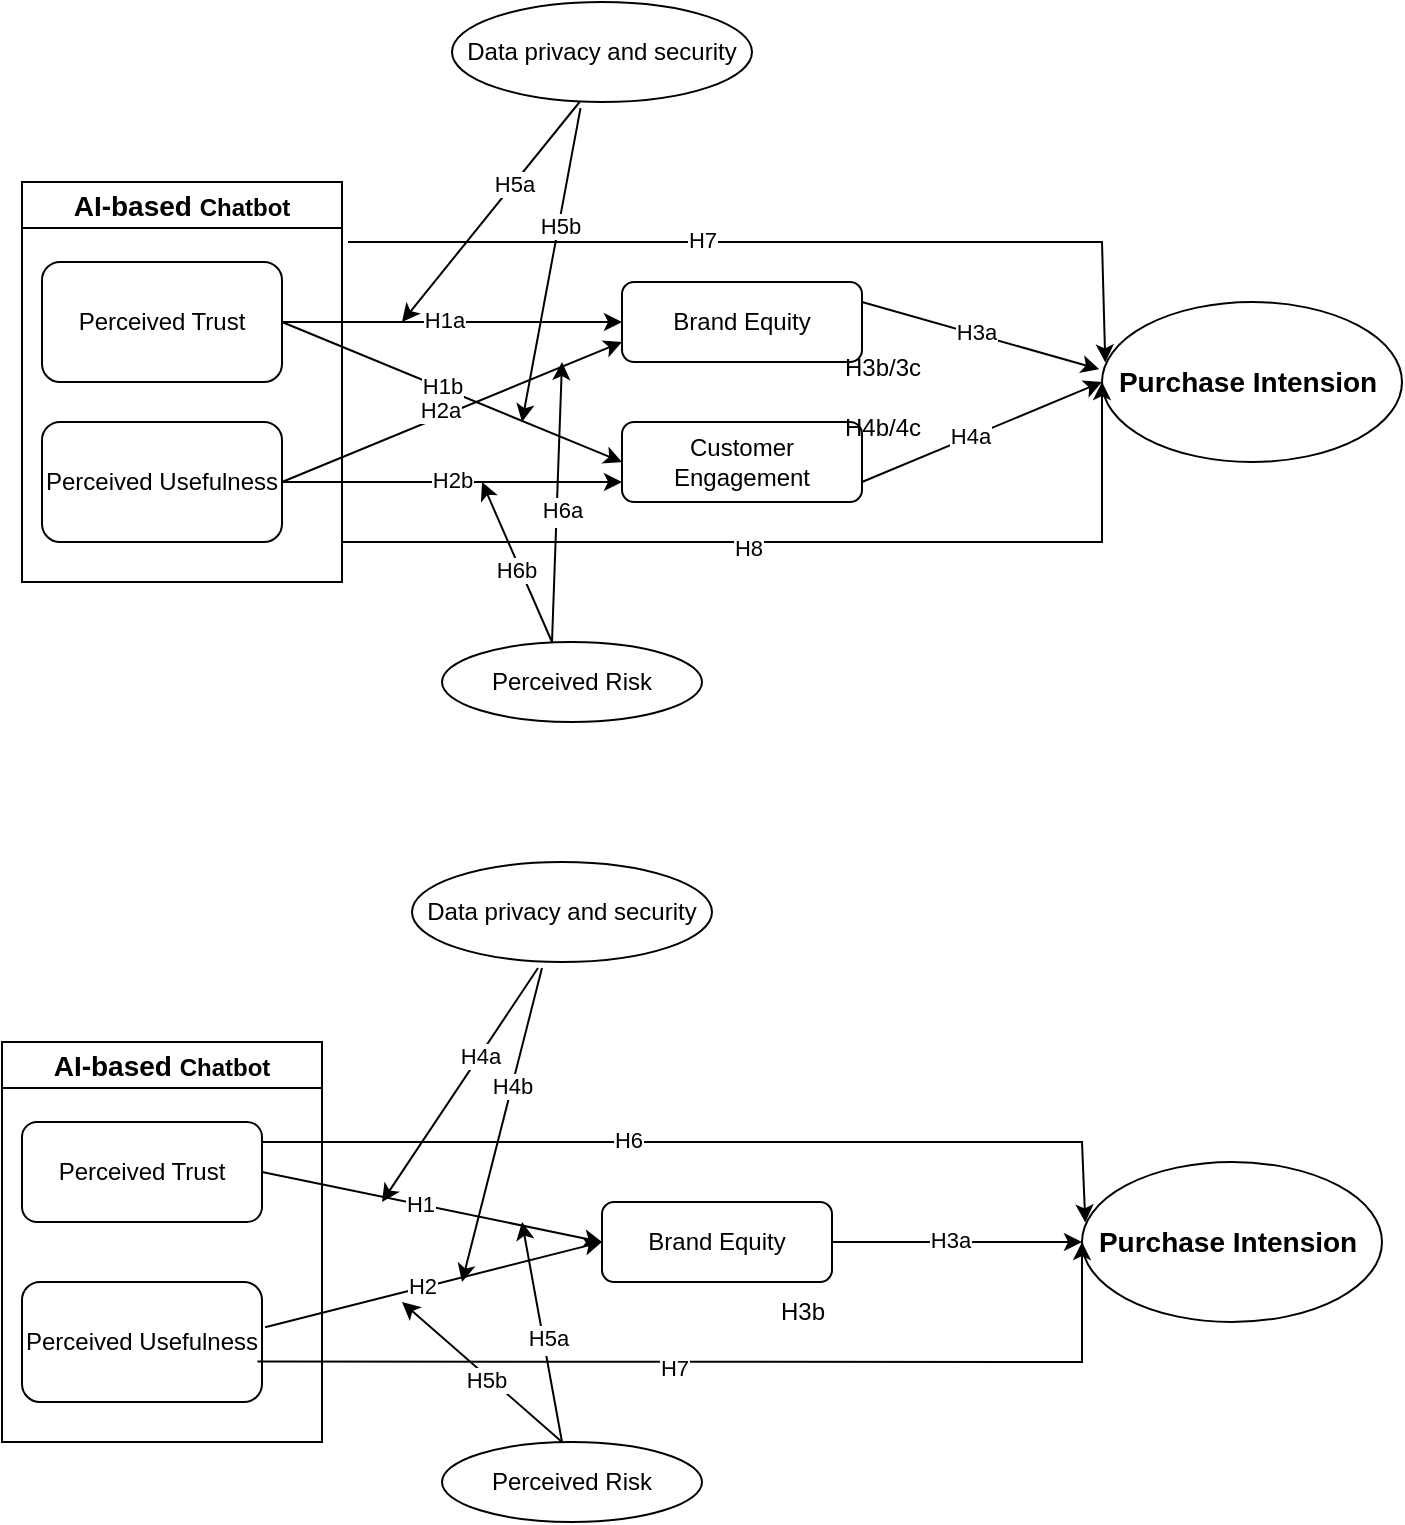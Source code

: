 <mxfile version="24.8.3">
  <diagram name="Page-1" id="FZs6Rt4ACzhvYpM6SBXu">
    <mxGraphModel dx="1224" dy="625" grid="1" gridSize="10" guides="1" tooltips="1" connect="1" arrows="1" fold="1" page="1" pageScale="1" pageWidth="850" pageHeight="1100" math="0" shadow="0">
      <root>
        <mxCell id="0" />
        <mxCell id="1" parent="0" />
        <mxCell id="X6JH5Qs2MuLJ38H26zWU-1" value="Perceived Trust" style="rounded=1;whiteSpace=wrap;html=1;" parent="1" vertex="1">
          <mxGeometry x="90" y="260" width="120" height="60" as="geometry" />
        </mxCell>
        <mxCell id="X6JH5Qs2MuLJ38H26zWU-3" value="&lt;b style=&quot;font-size: 14px;&quot;&gt;AI-based&amp;nbsp;&lt;/b&gt;Chatbot" style="swimlane;whiteSpace=wrap;html=1;" parent="1" vertex="1">
          <mxGeometry x="80" y="220" width="160" height="200" as="geometry" />
        </mxCell>
        <mxCell id="X6JH5Qs2MuLJ38H26zWU-2" value="Perceived Usefulness" style="rounded=1;whiteSpace=wrap;html=1;" parent="X6JH5Qs2MuLJ38H26zWU-3" vertex="1">
          <mxGeometry x="10" y="120" width="120" height="60" as="geometry" />
        </mxCell>
        <mxCell id="X6JH5Qs2MuLJ38H26zWU-4" value="Brand Equity" style="rounded=1;whiteSpace=wrap;html=1;" parent="1" vertex="1">
          <mxGeometry x="380" y="270" width="120" height="40" as="geometry" />
        </mxCell>
        <mxCell id="X6JH5Qs2MuLJ38H26zWU-5" value="Customer Engagement" style="rounded=1;whiteSpace=wrap;html=1;" parent="1" vertex="1">
          <mxGeometry x="380" y="340" width="120" height="40" as="geometry" />
        </mxCell>
        <mxCell id="X6JH5Qs2MuLJ38H26zWU-6" value="" style="endArrow=classic;html=1;rounded=0;exitX=1;exitY=0.5;exitDx=0;exitDy=0;" parent="1" source="X6JH5Qs2MuLJ38H26zWU-2" edge="1">
          <mxGeometry width="50" height="50" relative="1" as="geometry">
            <mxPoint x="240" y="320" as="sourcePoint" />
            <mxPoint x="380" y="300" as="targetPoint" />
          </mxGeometry>
        </mxCell>
        <mxCell id="X6JH5Qs2MuLJ38H26zWU-36" value="H" style="edgeLabel;html=1;align=center;verticalAlign=middle;resizable=0;points=[];" parent="X6JH5Qs2MuLJ38H26zWU-6" vertex="1" connectable="0">
          <mxGeometry x="-0.066" y="1" relative="1" as="geometry">
            <mxPoint as="offset" />
          </mxGeometry>
        </mxCell>
        <mxCell id="X6JH5Qs2MuLJ38H26zWU-37" value="H2a" style="edgeLabel;html=1;align=center;verticalAlign=middle;resizable=0;points=[];" parent="X6JH5Qs2MuLJ38H26zWU-6" vertex="1" connectable="0">
          <mxGeometry x="-0.064" y="3" relative="1" as="geometry">
            <mxPoint y="-1" as="offset" />
          </mxGeometry>
        </mxCell>
        <mxCell id="X6JH5Qs2MuLJ38H26zWU-7" value="" style="endArrow=classic;html=1;rounded=0;entryX=0;entryY=0.75;entryDx=0;entryDy=0;exitX=1;exitY=0.5;exitDx=0;exitDy=0;" parent="1" source="X6JH5Qs2MuLJ38H26zWU-2" target="X6JH5Qs2MuLJ38H26zWU-5" edge="1">
          <mxGeometry width="50" height="50" relative="1" as="geometry">
            <mxPoint x="240" y="320" as="sourcePoint" />
            <mxPoint x="370" y="280" as="targetPoint" />
          </mxGeometry>
        </mxCell>
        <mxCell id="X6JH5Qs2MuLJ38H26zWU-21" value="H2b" style="edgeLabel;html=1;align=center;verticalAlign=middle;resizable=0;points=[];" parent="X6JH5Qs2MuLJ38H26zWU-7" vertex="1" connectable="0">
          <mxGeometry x="-0.004" y="1" relative="1" as="geometry">
            <mxPoint as="offset" />
          </mxGeometry>
        </mxCell>
        <mxCell id="X6JH5Qs2MuLJ38H26zWU-8" value="&lt;font style=&quot;font-size: 14px;&quot;&gt;&lt;b&gt;Purchase Intension&amp;nbsp;&lt;/b&gt;&lt;/font&gt;" style="ellipse;whiteSpace=wrap;html=1;" parent="1" vertex="1">
          <mxGeometry x="620" y="280" width="150" height="80" as="geometry" />
        </mxCell>
        <mxCell id="X6JH5Qs2MuLJ38H26zWU-9" value="" style="endArrow=classic;html=1;rounded=0;entryX=-0.009;entryY=0.42;entryDx=0;entryDy=0;exitX=1;exitY=0.25;exitDx=0;exitDy=0;entryPerimeter=0;" parent="1" source="X6JH5Qs2MuLJ38H26zWU-4" target="X6JH5Qs2MuLJ38H26zWU-8" edge="1">
          <mxGeometry width="50" height="50" relative="1" as="geometry">
            <mxPoint x="480" y="270" as="sourcePoint" />
            <mxPoint x="530" y="220" as="targetPoint" />
          </mxGeometry>
        </mxCell>
        <mxCell id="X6JH5Qs2MuLJ38H26zWU-22" value="H3a" style="edgeLabel;html=1;align=center;verticalAlign=middle;resizable=0;points=[];" parent="X6JH5Qs2MuLJ38H26zWU-9" vertex="1" connectable="0">
          <mxGeometry x="-0.054" y="1" relative="1" as="geometry">
            <mxPoint as="offset" />
          </mxGeometry>
        </mxCell>
        <mxCell id="X6JH5Qs2MuLJ38H26zWU-10" value="" style="endArrow=classic;html=1;rounded=0;exitX=1;exitY=0.75;exitDx=0;exitDy=0;entryX=0;entryY=0.5;entryDx=0;entryDy=0;" parent="1" source="X6JH5Qs2MuLJ38H26zWU-5" target="X6JH5Qs2MuLJ38H26zWU-8" edge="1">
          <mxGeometry width="50" height="50" relative="1" as="geometry">
            <mxPoint x="490" y="280" as="sourcePoint" />
            <mxPoint x="650" y="278" as="targetPoint" />
          </mxGeometry>
        </mxCell>
        <mxCell id="X6JH5Qs2MuLJ38H26zWU-24" value="H4a" style="edgeLabel;html=1;align=center;verticalAlign=middle;resizable=0;points=[];" parent="X6JH5Qs2MuLJ38H26zWU-10" vertex="1" connectable="0">
          <mxGeometry x="-0.118" y="1" relative="1" as="geometry">
            <mxPoint x="1" as="offset" />
          </mxGeometry>
        </mxCell>
        <mxCell id="X6JH5Qs2MuLJ38H26zWU-17" value="" style="endArrow=classic;html=1;rounded=0;exitX=0.592;exitY=1;exitDx=0;exitDy=0;exitPerimeter=0;" parent="1" edge="1">
          <mxGeometry width="50" height="50" relative="1" as="geometry">
            <mxPoint x="358.8" y="180" as="sourcePoint" />
            <mxPoint x="270" y="290" as="targetPoint" />
          </mxGeometry>
        </mxCell>
        <mxCell id="X6JH5Qs2MuLJ38H26zWU-26" value="H5a" style="edgeLabel;html=1;align=center;verticalAlign=middle;resizable=0;points=[];" parent="X6JH5Qs2MuLJ38H26zWU-17" vertex="1" connectable="0">
          <mxGeometry x="-0.254" relative="1" as="geometry">
            <mxPoint as="offset" />
          </mxGeometry>
        </mxCell>
        <mxCell id="X6JH5Qs2MuLJ38H26zWU-19" value="" style="endArrow=classic;html=1;rounded=0;exitX=0.5;exitY=0;exitDx=0;exitDy=0;" parent="1" edge="1">
          <mxGeometry width="50" height="50" relative="1" as="geometry">
            <mxPoint x="345" y="450" as="sourcePoint" />
            <mxPoint x="310" y="370" as="targetPoint" />
          </mxGeometry>
        </mxCell>
        <mxCell id="X6JH5Qs2MuLJ38H26zWU-27" value="H6b" style="edgeLabel;html=1;align=center;verticalAlign=middle;resizable=0;points=[];" parent="X6JH5Qs2MuLJ38H26zWU-19" vertex="1" connectable="0">
          <mxGeometry x="-0.079" y="2" relative="1" as="geometry">
            <mxPoint as="offset" />
          </mxGeometry>
        </mxCell>
        <mxCell id="X6JH5Qs2MuLJ38H26zWU-28" value="" style="endArrow=classic;html=1;rounded=0;entryX=0;entryY=0.5;entryDx=0;entryDy=0;" parent="1" target="X6JH5Qs2MuLJ38H26zWU-8" edge="1">
          <mxGeometry width="50" height="50" relative="1" as="geometry">
            <mxPoint x="240" y="400" as="sourcePoint" />
            <mxPoint x="669.16" y="368.8" as="targetPoint" />
            <Array as="points">
              <mxPoint x="620" y="400" />
            </Array>
          </mxGeometry>
        </mxCell>
        <mxCell id="X6JH5Qs2MuLJ38H26zWU-31" value="H8" style="edgeLabel;html=1;align=center;verticalAlign=middle;resizable=0;points=[];" parent="X6JH5Qs2MuLJ38H26zWU-28" vertex="1" connectable="0">
          <mxGeometry x="-0.119" y="-3" relative="1" as="geometry">
            <mxPoint as="offset" />
          </mxGeometry>
        </mxCell>
        <mxCell id="X6JH5Qs2MuLJ38H26zWU-29" value="" style="endArrow=classic;html=1;rounded=0;entryX=0.011;entryY=0.378;entryDx=0;entryDy=0;entryPerimeter=0;" parent="1" target="X6JH5Qs2MuLJ38H26zWU-8" edge="1">
          <mxGeometry width="50" height="50" relative="1" as="geometry">
            <mxPoint x="243" y="250" as="sourcePoint" />
            <mxPoint x="679" y="389" as="targetPoint" />
            <Array as="points">
              <mxPoint x="620" y="250" />
            </Array>
          </mxGeometry>
        </mxCell>
        <mxCell id="X6JH5Qs2MuLJ38H26zWU-30" value="H7" style="edgeLabel;html=1;align=center;verticalAlign=middle;resizable=0;points=[];" parent="X6JH5Qs2MuLJ38H26zWU-29" vertex="1" connectable="0">
          <mxGeometry x="-0.168" y="-2" relative="1" as="geometry">
            <mxPoint x="-5" y="-3" as="offset" />
          </mxGeometry>
        </mxCell>
        <mxCell id="X6JH5Qs2MuLJ38H26zWU-33" value="" style="endArrow=classic;html=1;rounded=0;exitX=1;exitY=0.5;exitDx=0;exitDy=0;" parent="1" source="X6JH5Qs2MuLJ38H26zWU-1" edge="1">
          <mxGeometry width="50" height="50" relative="1" as="geometry">
            <mxPoint x="220" y="300" as="sourcePoint" />
            <mxPoint x="380" y="360" as="targetPoint" />
          </mxGeometry>
        </mxCell>
        <mxCell id="X6JH5Qs2MuLJ38H26zWU-35" value="H1b" style="edgeLabel;html=1;align=center;verticalAlign=middle;resizable=0;points=[];" parent="X6JH5Qs2MuLJ38H26zWU-33" vertex="1" connectable="0">
          <mxGeometry x="-0.072" y="1" relative="1" as="geometry">
            <mxPoint as="offset" />
          </mxGeometry>
        </mxCell>
        <mxCell id="X6JH5Qs2MuLJ38H26zWU-34" value="" style="endArrow=classic;html=1;rounded=0;exitX=1;exitY=0.5;exitDx=0;exitDy=0;entryX=0;entryY=0.5;entryDx=0;entryDy=0;" parent="1" source="X6JH5Qs2MuLJ38H26zWU-1" target="X6JH5Qs2MuLJ38H26zWU-4" edge="1">
          <mxGeometry width="50" height="50" relative="1" as="geometry">
            <mxPoint x="210" y="290" as="sourcePoint" />
            <mxPoint x="275" y="271.944" as="targetPoint" />
          </mxGeometry>
        </mxCell>
        <mxCell id="X6JH5Qs2MuLJ38H26zWU-39" value="H1a" style="edgeLabel;html=1;align=center;verticalAlign=middle;resizable=0;points=[];" parent="X6JH5Qs2MuLJ38H26zWU-34" vertex="1" connectable="0">
          <mxGeometry x="-0.046" y="1" relative="1" as="geometry">
            <mxPoint as="offset" />
          </mxGeometry>
        </mxCell>
        <mxCell id="X6JH5Qs2MuLJ38H26zWU-40" value="H3b/3c" style="text;html=1;align=center;verticalAlign=middle;resizable=0;points=[];autosize=1;strokeColor=none;fillColor=none;" parent="1" vertex="1">
          <mxGeometry x="480" y="298" width="60" height="30" as="geometry" />
        </mxCell>
        <mxCell id="X6JH5Qs2MuLJ38H26zWU-41" value="H4b/4c" style="text;html=1;align=center;verticalAlign=middle;resizable=0;points=[];autosize=1;strokeColor=none;fillColor=none;" parent="1" vertex="1">
          <mxGeometry x="480" y="328" width="60" height="30" as="geometry" />
        </mxCell>
        <mxCell id="X6JH5Qs2MuLJ38H26zWU-44" value="" style="endArrow=classic;html=1;rounded=0;exitX=0.5;exitY=0;exitDx=0;exitDy=0;" parent="1" edge="1">
          <mxGeometry width="50" height="50" relative="1" as="geometry">
            <mxPoint x="345" y="450" as="sourcePoint" />
            <mxPoint x="350" y="310" as="targetPoint" />
          </mxGeometry>
        </mxCell>
        <mxCell id="X6JH5Qs2MuLJ38H26zWU-45" value="H6" style="edgeLabel;html=1;align=center;verticalAlign=middle;resizable=0;points=[];" parent="X6JH5Qs2MuLJ38H26zWU-44" vertex="1" connectable="0">
          <mxGeometry x="-0.079" y="2" relative="1" as="geometry">
            <mxPoint as="offset" />
          </mxGeometry>
        </mxCell>
        <mxCell id="X6JH5Qs2MuLJ38H26zWU-46" value="H6a" style="edgeLabel;html=1;align=center;verticalAlign=middle;resizable=0;points=[];" parent="X6JH5Qs2MuLJ38H26zWU-44" vertex="1" connectable="0">
          <mxGeometry x="-0.049" y="-2" relative="1" as="geometry">
            <mxPoint as="offset" />
          </mxGeometry>
        </mxCell>
        <mxCell id="X6JH5Qs2MuLJ38H26zWU-47" value="" style="endArrow=classic;html=1;rounded=0;exitX=0.595;exitY=1.077;exitDx=0;exitDy=0;exitPerimeter=0;" parent="1" edge="1">
          <mxGeometry width="50" height="50" relative="1" as="geometry">
            <mxPoint x="359.25" y="183.08" as="sourcePoint" />
            <mxPoint x="330" y="340" as="targetPoint" />
          </mxGeometry>
        </mxCell>
        <mxCell id="X6JH5Qs2MuLJ38H26zWU-48" value="H5b" style="edgeLabel;html=1;align=center;verticalAlign=middle;resizable=0;points=[];" parent="X6JH5Qs2MuLJ38H26zWU-47" vertex="1" connectable="0">
          <mxGeometry x="-0.254" relative="1" as="geometry">
            <mxPoint as="offset" />
          </mxGeometry>
        </mxCell>
        <mxCell id="X6JH5Qs2MuLJ38H26zWU-49" value="Perceived Trust" style="rounded=1;whiteSpace=wrap;html=1;" parent="1" vertex="1">
          <mxGeometry x="80" y="690" width="120" height="50" as="geometry" />
        </mxCell>
        <mxCell id="X6JH5Qs2MuLJ38H26zWU-50" value="&lt;b style=&quot;font-size: 14px;&quot;&gt;AI-based&amp;nbsp;&lt;/b&gt;Chatbot" style="swimlane;whiteSpace=wrap;html=1;" parent="1" vertex="1">
          <mxGeometry x="70" y="650" width="160" height="200" as="geometry" />
        </mxCell>
        <mxCell id="X6JH5Qs2MuLJ38H26zWU-51" value="Perceived Usefulness" style="rounded=1;whiteSpace=wrap;html=1;" parent="X6JH5Qs2MuLJ38H26zWU-50" vertex="1">
          <mxGeometry x="10" y="120" width="120" height="60" as="geometry" />
        </mxCell>
        <mxCell id="X6JH5Qs2MuLJ38H26zWU-52" value="Brand Equity" style="rounded=1;whiteSpace=wrap;html=1;" parent="1" vertex="1">
          <mxGeometry x="370" y="730" width="115" height="40" as="geometry" />
        </mxCell>
        <mxCell id="X6JH5Qs2MuLJ38H26zWU-54" value="" style="endArrow=classic;html=1;rounded=0;exitX=1.013;exitY=0.377;exitDx=0;exitDy=0;entryX=0;entryY=0.5;entryDx=0;entryDy=0;exitPerimeter=0;" parent="1" source="X6JH5Qs2MuLJ38H26zWU-51" target="X6JH5Qs2MuLJ38H26zWU-52" edge="1">
          <mxGeometry width="50" height="50" relative="1" as="geometry">
            <mxPoint x="230" y="750" as="sourcePoint" />
            <mxPoint x="370" y="730" as="targetPoint" />
          </mxGeometry>
        </mxCell>
        <mxCell id="X6JH5Qs2MuLJ38H26zWU-55" value="H2" style="edgeLabel;html=1;align=center;verticalAlign=middle;resizable=0;points=[];" parent="X6JH5Qs2MuLJ38H26zWU-54" vertex="1" connectable="0">
          <mxGeometry x="-0.066" y="1" relative="1" as="geometry">
            <mxPoint as="offset" />
          </mxGeometry>
        </mxCell>
        <mxCell id="X6JH5Qs2MuLJ38H26zWU-59" value="&lt;font style=&quot;font-size: 14px;&quot;&gt;&lt;b&gt;Purchase Intension&amp;nbsp;&lt;/b&gt;&lt;/font&gt;" style="ellipse;whiteSpace=wrap;html=1;" parent="1" vertex="1">
          <mxGeometry x="610" y="710" width="150" height="80" as="geometry" />
        </mxCell>
        <mxCell id="X6JH5Qs2MuLJ38H26zWU-60" value="" style="endArrow=classic;html=1;rounded=0;exitX=1;exitY=0.5;exitDx=0;exitDy=0;" parent="1" source="X6JH5Qs2MuLJ38H26zWU-52" edge="1">
          <mxGeometry width="50" height="50" relative="1" as="geometry">
            <mxPoint x="470" y="700" as="sourcePoint" />
            <mxPoint x="610" y="750" as="targetPoint" />
          </mxGeometry>
        </mxCell>
        <mxCell id="X6JH5Qs2MuLJ38H26zWU-61" value="H3a" style="edgeLabel;html=1;align=center;verticalAlign=middle;resizable=0;points=[];" parent="X6JH5Qs2MuLJ38H26zWU-60" vertex="1" connectable="0">
          <mxGeometry x="-0.054" y="1" relative="1" as="geometry">
            <mxPoint as="offset" />
          </mxGeometry>
        </mxCell>
        <mxCell id="X6JH5Qs2MuLJ38H26zWU-65" value="" style="endArrow=classic;html=1;rounded=0;exitX=0.42;exitY=1.06;exitDx=0;exitDy=0;exitPerimeter=0;" parent="1" source="HFFctY4y6C58vkO1dMiE-3" edge="1">
          <mxGeometry width="50" height="50" relative="1" as="geometry">
            <mxPoint x="348.8" y="610" as="sourcePoint" />
            <mxPoint x="260" y="730" as="targetPoint" />
          </mxGeometry>
        </mxCell>
        <mxCell id="X6JH5Qs2MuLJ38H26zWU-66" value="H4a" style="edgeLabel;html=1;align=center;verticalAlign=middle;resizable=0;points=[];" parent="X6JH5Qs2MuLJ38H26zWU-65" vertex="1" connectable="0">
          <mxGeometry x="-0.254" relative="1" as="geometry">
            <mxPoint as="offset" />
          </mxGeometry>
        </mxCell>
        <mxCell id="X6JH5Qs2MuLJ38H26zWU-68" value="" style="endArrow=classic;html=1;rounded=0;exitX=0.5;exitY=0;exitDx=0;exitDy=0;" parent="1" edge="1">
          <mxGeometry width="50" height="50" relative="1" as="geometry">
            <mxPoint x="350" y="850" as="sourcePoint" />
            <mxPoint x="270" y="780" as="targetPoint" />
          </mxGeometry>
        </mxCell>
        <mxCell id="X6JH5Qs2MuLJ38H26zWU-69" value="H5b" style="edgeLabel;html=1;align=center;verticalAlign=middle;resizable=0;points=[];" parent="X6JH5Qs2MuLJ38H26zWU-68" vertex="1" connectable="0">
          <mxGeometry x="-0.079" y="2" relative="1" as="geometry">
            <mxPoint as="offset" />
          </mxGeometry>
        </mxCell>
        <mxCell id="X6JH5Qs2MuLJ38H26zWU-70" value="" style="endArrow=classic;html=1;rounded=0;entryX=0;entryY=0.5;entryDx=0;entryDy=0;exitX=0.981;exitY=0.663;exitDx=0;exitDy=0;exitPerimeter=0;" parent="1" source="X6JH5Qs2MuLJ38H26zWU-51" target="X6JH5Qs2MuLJ38H26zWU-59" edge="1">
          <mxGeometry width="50" height="50" relative="1" as="geometry">
            <mxPoint x="230" y="830" as="sourcePoint" />
            <mxPoint x="659.16" y="798.8" as="targetPoint" />
            <Array as="points">
              <mxPoint x="610" y="810" />
            </Array>
          </mxGeometry>
        </mxCell>
        <mxCell id="X6JH5Qs2MuLJ38H26zWU-71" value="H7" style="edgeLabel;html=1;align=center;verticalAlign=middle;resizable=0;points=[];" parent="X6JH5Qs2MuLJ38H26zWU-70" vertex="1" connectable="0">
          <mxGeometry x="-0.119" y="-3" relative="1" as="geometry">
            <mxPoint as="offset" />
          </mxGeometry>
        </mxCell>
        <mxCell id="X6JH5Qs2MuLJ38H26zWU-72" value="" style="endArrow=classic;html=1;rounded=0;entryX=0.011;entryY=0.378;entryDx=0;entryDy=0;entryPerimeter=0;" parent="1" target="X6JH5Qs2MuLJ38H26zWU-59" edge="1">
          <mxGeometry width="50" height="50" relative="1" as="geometry">
            <mxPoint x="200" y="700" as="sourcePoint" />
            <mxPoint x="669" y="819" as="targetPoint" />
            <Array as="points">
              <mxPoint x="610" y="700" />
            </Array>
          </mxGeometry>
        </mxCell>
        <mxCell id="X6JH5Qs2MuLJ38H26zWU-73" value="H6" style="edgeLabel;html=1;align=center;verticalAlign=middle;resizable=0;points=[];" parent="X6JH5Qs2MuLJ38H26zWU-72" vertex="1" connectable="0">
          <mxGeometry x="-0.168" y="-2" relative="1" as="geometry">
            <mxPoint x="-5" y="-3" as="offset" />
          </mxGeometry>
        </mxCell>
        <mxCell id="X6JH5Qs2MuLJ38H26zWU-74" value="" style="endArrow=classic;html=1;rounded=0;exitX=1;exitY=0.5;exitDx=0;exitDy=0;" parent="1" source="X6JH5Qs2MuLJ38H26zWU-49" edge="1">
          <mxGeometry width="50" height="50" relative="1" as="geometry">
            <mxPoint x="210" y="730" as="sourcePoint" />
            <mxPoint x="370" y="750" as="targetPoint" />
          </mxGeometry>
        </mxCell>
        <mxCell id="X6JH5Qs2MuLJ38H26zWU-75" value="H1" style="edgeLabel;html=1;align=center;verticalAlign=middle;resizable=0;points=[];" parent="X6JH5Qs2MuLJ38H26zWU-74" vertex="1" connectable="0">
          <mxGeometry x="-0.072" y="1" relative="1" as="geometry">
            <mxPoint as="offset" />
          </mxGeometry>
        </mxCell>
        <mxCell id="X6JH5Qs2MuLJ38H26zWU-78" value="H3b" style="text;html=1;align=center;verticalAlign=middle;resizable=0;points=[];autosize=1;strokeColor=none;fillColor=none;" parent="1" vertex="1">
          <mxGeometry x="445" y="770" width="50" height="30" as="geometry" />
        </mxCell>
        <mxCell id="X6JH5Qs2MuLJ38H26zWU-80" value="" style="endArrow=classic;html=1;rounded=0;exitX=0.5;exitY=0;exitDx=0;exitDy=0;" parent="1" edge="1">
          <mxGeometry width="50" height="50" relative="1" as="geometry">
            <mxPoint x="350" y="850" as="sourcePoint" />
            <mxPoint x="330" y="740" as="targetPoint" />
          </mxGeometry>
        </mxCell>
        <mxCell id="X6JH5Qs2MuLJ38H26zWU-81" value="H5" style="edgeLabel;html=1;align=center;verticalAlign=middle;resizable=0;points=[];" parent="X6JH5Qs2MuLJ38H26zWU-80" vertex="1" connectable="0">
          <mxGeometry x="-0.079" y="2" relative="1" as="geometry">
            <mxPoint as="offset" />
          </mxGeometry>
        </mxCell>
        <mxCell id="X6JH5Qs2MuLJ38H26zWU-82" value="H5a" style="edgeLabel;html=1;align=center;verticalAlign=middle;resizable=0;points=[];" parent="X6JH5Qs2MuLJ38H26zWU-80" vertex="1" connectable="0">
          <mxGeometry x="-0.049" y="-2" relative="1" as="geometry">
            <mxPoint as="offset" />
          </mxGeometry>
        </mxCell>
        <mxCell id="X6JH5Qs2MuLJ38H26zWU-83" value="" style="endArrow=classic;html=1;rounded=0;" parent="1" edge="1">
          <mxGeometry width="50" height="50" relative="1" as="geometry">
            <mxPoint x="340" y="613" as="sourcePoint" />
            <mxPoint x="300" y="770" as="targetPoint" />
          </mxGeometry>
        </mxCell>
        <mxCell id="X6JH5Qs2MuLJ38H26zWU-84" value="H4b" style="edgeLabel;html=1;align=center;verticalAlign=middle;resizable=0;points=[];" parent="X6JH5Qs2MuLJ38H26zWU-83" vertex="1" connectable="0">
          <mxGeometry x="-0.254" relative="1" as="geometry">
            <mxPoint as="offset" />
          </mxGeometry>
        </mxCell>
        <mxCell id="HFFctY4y6C58vkO1dMiE-1" value="Data privacy and security" style="ellipse;whiteSpace=wrap;html=1;" vertex="1" parent="1">
          <mxGeometry x="295" y="130" width="150" height="50" as="geometry" />
        </mxCell>
        <mxCell id="HFFctY4y6C58vkO1dMiE-2" value="Perceived Risk" style="ellipse;whiteSpace=wrap;html=1;" vertex="1" parent="1">
          <mxGeometry x="290" y="450" width="130" height="40" as="geometry" />
        </mxCell>
        <mxCell id="HFFctY4y6C58vkO1dMiE-3" value="Data privacy and security" style="ellipse;whiteSpace=wrap;html=1;" vertex="1" parent="1">
          <mxGeometry x="275" y="560" width="150" height="50" as="geometry" />
        </mxCell>
        <mxCell id="HFFctY4y6C58vkO1dMiE-4" value="Perceived Risk" style="ellipse;whiteSpace=wrap;html=1;" vertex="1" parent="1">
          <mxGeometry x="290" y="850" width="130" height="40" as="geometry" />
        </mxCell>
      </root>
    </mxGraphModel>
  </diagram>
</mxfile>
